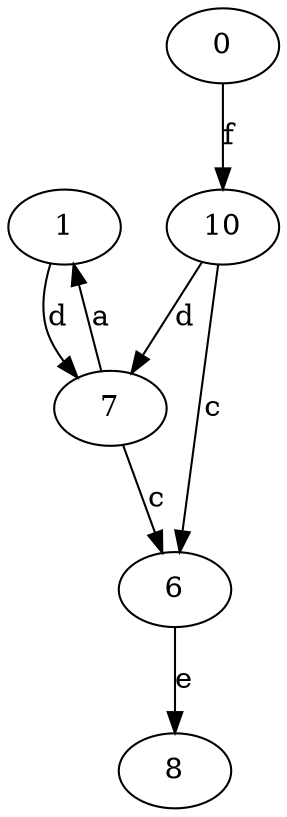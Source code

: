 strict digraph  {
1;
0;
6;
7;
8;
10;
1 -> 7  [label=d];
0 -> 10  [label=f];
6 -> 8  [label=e];
7 -> 1  [label=a];
7 -> 6  [label=c];
10 -> 6  [label=c];
10 -> 7  [label=d];
}
